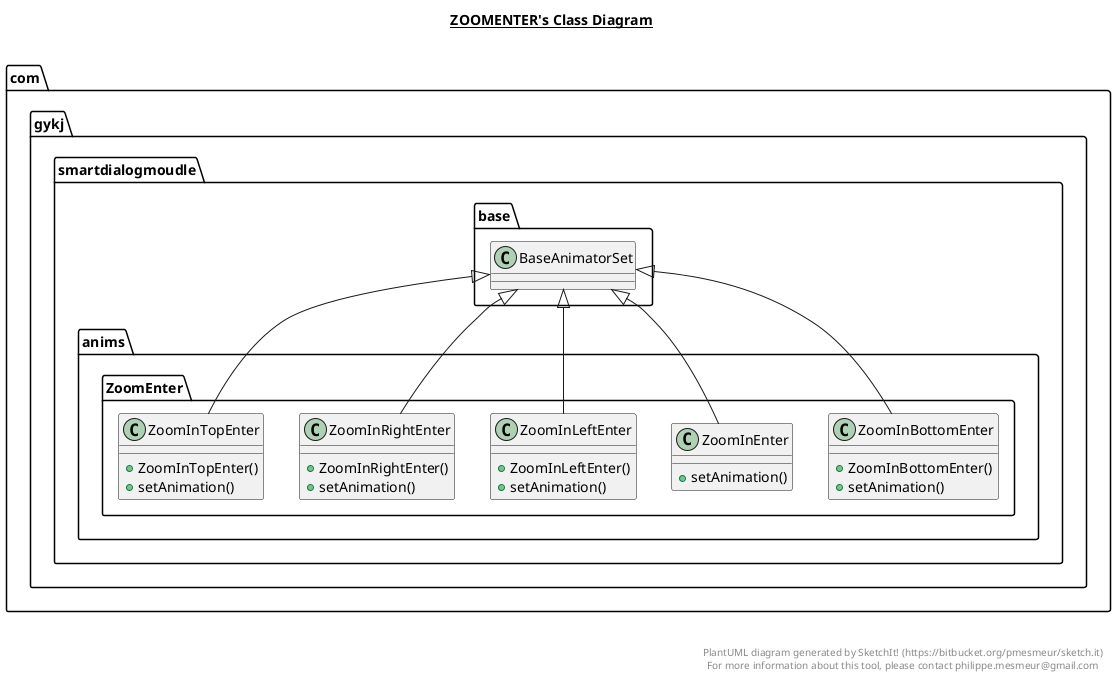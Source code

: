 @startuml

title __ZOOMENTER's Class Diagram__\n

  namespace com.gykj.smartdialogmoudle {
    namespace anims {
      namespace ZoomEnter {
        class com.gykj.smartdialogmoudle.anims.ZoomEnter.ZoomInBottomEnter {
            + ZoomInBottomEnter()
            + setAnimation()
        }
      }
    }
  }
  

  namespace com.gykj.smartdialogmoudle {
    namespace anims {
      namespace ZoomEnter {
        class com.gykj.smartdialogmoudle.anims.ZoomEnter.ZoomInEnter {
            + setAnimation()
        }
      }
    }
  }
  

  namespace com.gykj.smartdialogmoudle {
    namespace anims {
      namespace ZoomEnter {
        class com.gykj.smartdialogmoudle.anims.ZoomEnter.ZoomInLeftEnter {
            + ZoomInLeftEnter()
            + setAnimation()
        }
      }
    }
  }
  

  namespace com.gykj.smartdialogmoudle {
    namespace anims {
      namespace ZoomEnter {
        class com.gykj.smartdialogmoudle.anims.ZoomEnter.ZoomInRightEnter {
            + ZoomInRightEnter()
            + setAnimation()
        }
      }
    }
  }
  

  namespace com.gykj.smartdialogmoudle {
    namespace anims {
      namespace ZoomEnter {
        class com.gykj.smartdialogmoudle.anims.ZoomEnter.ZoomInTopEnter {
            + ZoomInTopEnter()
            + setAnimation()
        }
      }
    }
  }
  

  com.gykj.smartdialogmoudle.anims.ZoomEnter.ZoomInBottomEnter -up-|> com.gykj.smartdialogmoudle.base.BaseAnimatorSet
  com.gykj.smartdialogmoudle.anims.ZoomEnter.ZoomInEnter -up-|> com.gykj.smartdialogmoudle.base.BaseAnimatorSet
  com.gykj.smartdialogmoudle.anims.ZoomEnter.ZoomInLeftEnter -up-|> com.gykj.smartdialogmoudle.base.BaseAnimatorSet
  com.gykj.smartdialogmoudle.anims.ZoomEnter.ZoomInRightEnter -up-|> com.gykj.smartdialogmoudle.base.BaseAnimatorSet
  com.gykj.smartdialogmoudle.anims.ZoomEnter.ZoomInTopEnter -up-|> com.gykj.smartdialogmoudle.base.BaseAnimatorSet


right footer


PlantUML diagram generated by SketchIt! (https://bitbucket.org/pmesmeur/sketch.it)
For more information about this tool, please contact philippe.mesmeur@gmail.com
endfooter

@enduml
